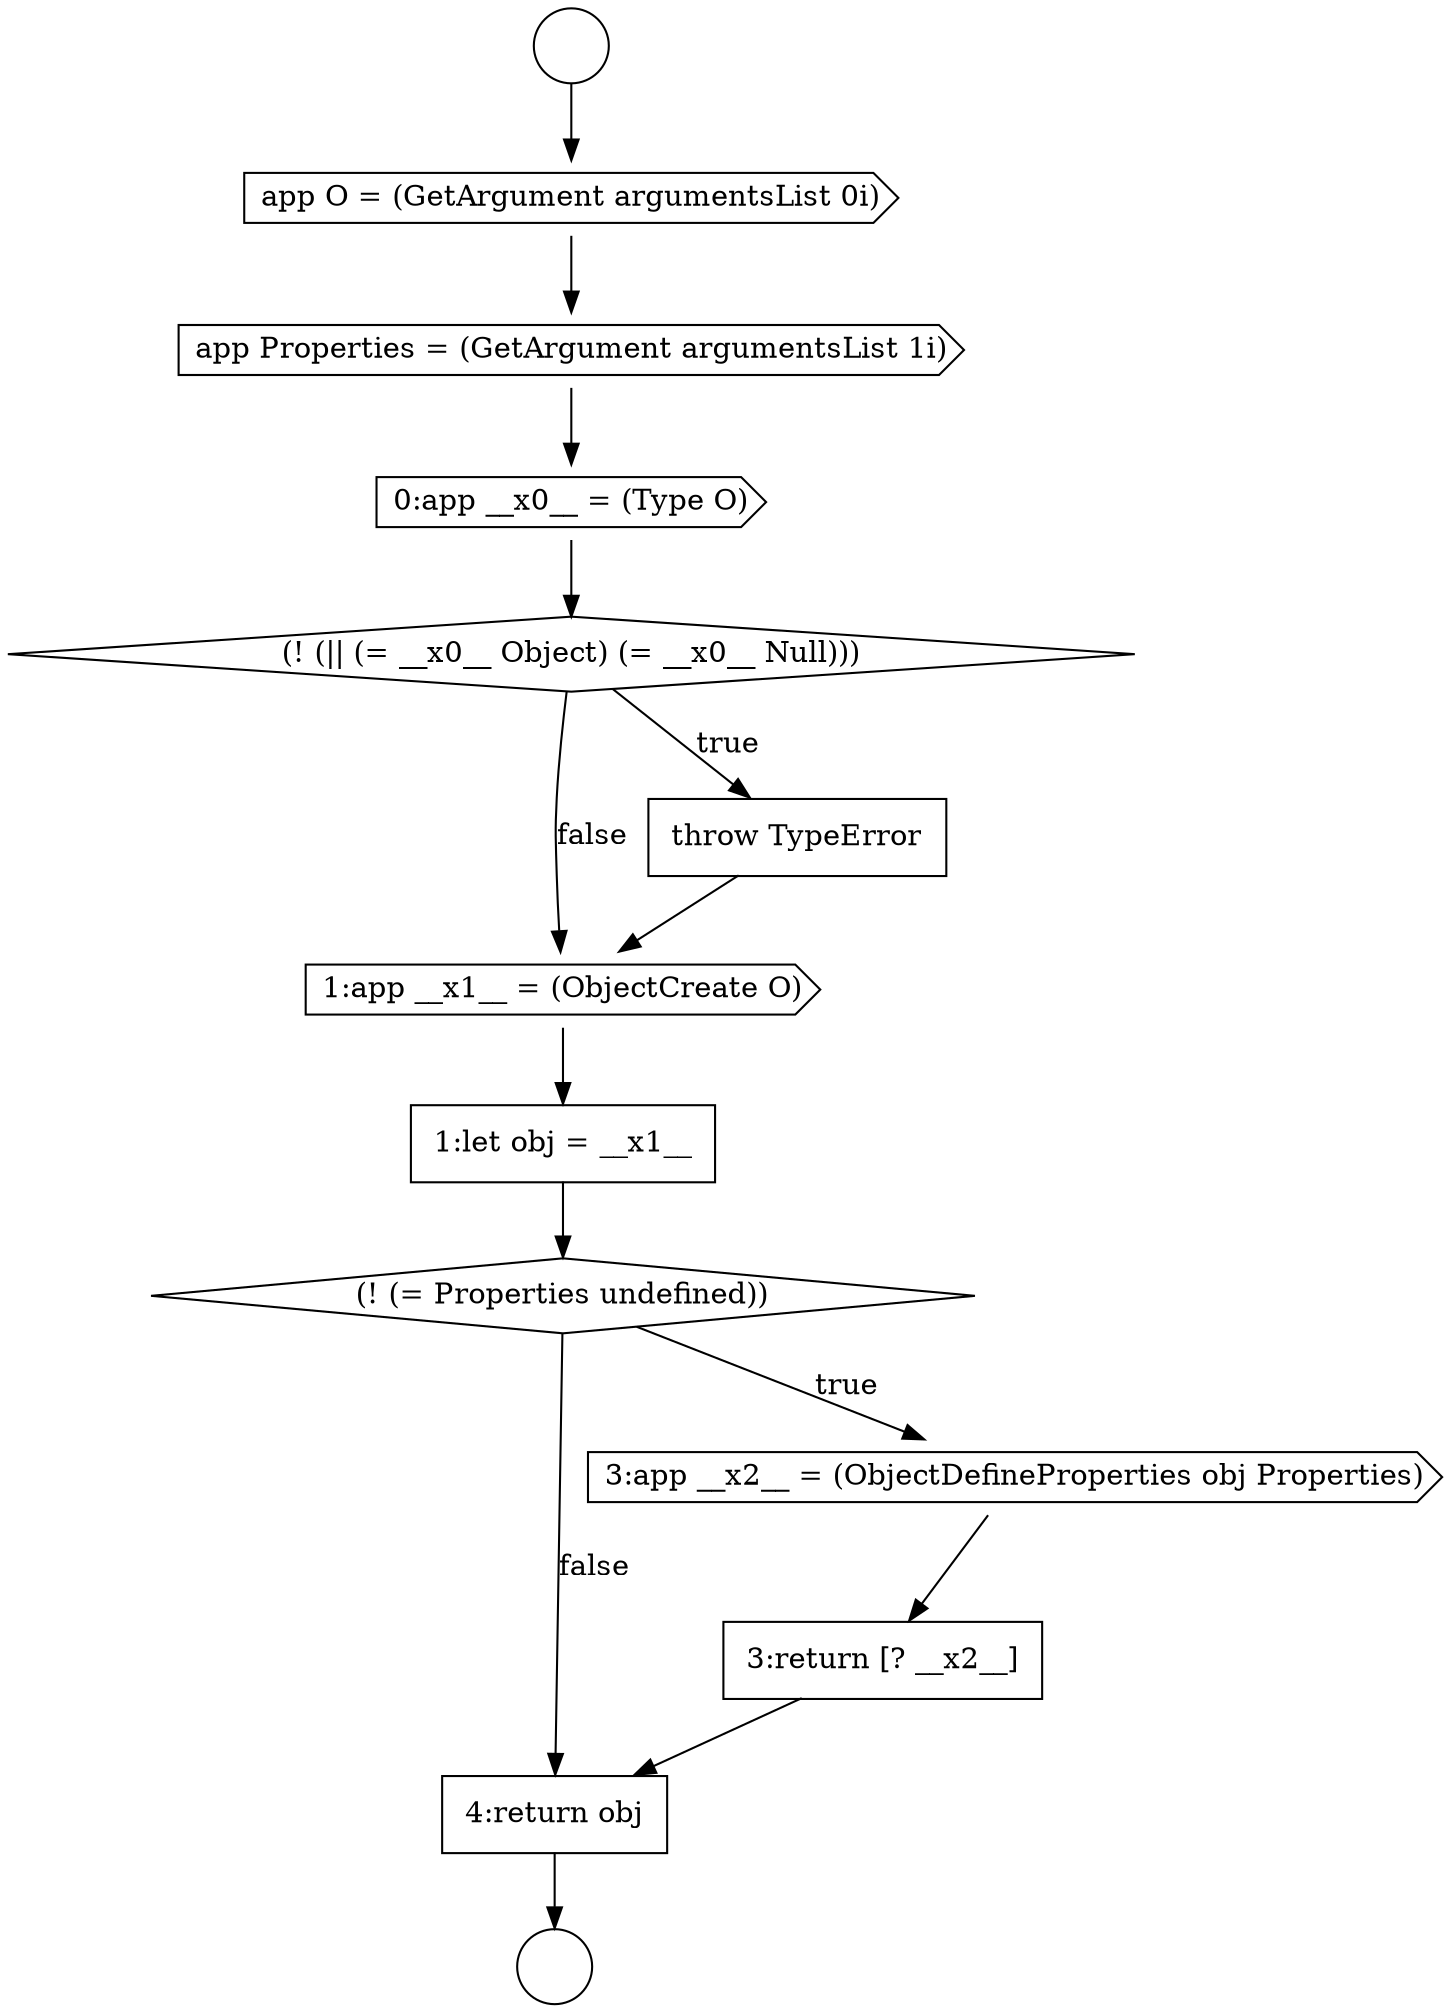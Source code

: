 digraph {
  node11211 [shape=cds, label=<<font color="black">1:app __x1__ = (ObjectCreate O)</font>> color="black" fillcolor="white" style=filled]
  node11207 [shape=cds, label=<<font color="black">app Properties = (GetArgument argumentsList 1i)</font>> color="black" fillcolor="white" style=filled]
  node11215 [shape=none, margin=0, label=<<font color="black">
    <table border="0" cellborder="1" cellspacing="0" cellpadding="10">
      <tr><td align="left">3:return [? __x2__]</td></tr>
    </table>
  </font>> color="black" fillcolor="white" style=filled]
  node11212 [shape=none, margin=0, label=<<font color="black">
    <table border="0" cellborder="1" cellspacing="0" cellpadding="10">
      <tr><td align="left">1:let obj = __x1__</td></tr>
    </table>
  </font>> color="black" fillcolor="white" style=filled]
  node11206 [shape=cds, label=<<font color="black">app O = (GetArgument argumentsList 0i)</font>> color="black" fillcolor="white" style=filled]
  node11216 [shape=none, margin=0, label=<<font color="black">
    <table border="0" cellborder="1" cellspacing="0" cellpadding="10">
      <tr><td align="left">4:return obj</td></tr>
    </table>
  </font>> color="black" fillcolor="white" style=filled]
  node11205 [shape=circle label=" " color="black" fillcolor="white" style=filled]
  node11213 [shape=diamond, label=<<font color="black">(! (= Properties undefined))</font>> color="black" fillcolor="white" style=filled]
  node11210 [shape=none, margin=0, label=<<font color="black">
    <table border="0" cellborder="1" cellspacing="0" cellpadding="10">
      <tr><td align="left">throw TypeError</td></tr>
    </table>
  </font>> color="black" fillcolor="white" style=filled]
  node11208 [shape=cds, label=<<font color="black">0:app __x0__ = (Type O)</font>> color="black" fillcolor="white" style=filled]
  node11214 [shape=cds, label=<<font color="black">3:app __x2__ = (ObjectDefineProperties obj Properties)</font>> color="black" fillcolor="white" style=filled]
  node11209 [shape=diamond, label=<<font color="black">(! (|| (= __x0__ Object) (= __x0__ Null)))</font>> color="black" fillcolor="white" style=filled]
  node11204 [shape=circle label=" " color="black" fillcolor="white" style=filled]
  node11215 -> node11216 [ color="black"]
  node11204 -> node11206 [ color="black"]
  node11207 -> node11208 [ color="black"]
  node11210 -> node11211 [ color="black"]
  node11216 -> node11205 [ color="black"]
  node11206 -> node11207 [ color="black"]
  node11208 -> node11209 [ color="black"]
  node11214 -> node11215 [ color="black"]
  node11209 -> node11210 [label=<<font color="black">true</font>> color="black"]
  node11209 -> node11211 [label=<<font color="black">false</font>> color="black"]
  node11213 -> node11214 [label=<<font color="black">true</font>> color="black"]
  node11213 -> node11216 [label=<<font color="black">false</font>> color="black"]
  node11212 -> node11213 [ color="black"]
  node11211 -> node11212 [ color="black"]
}
